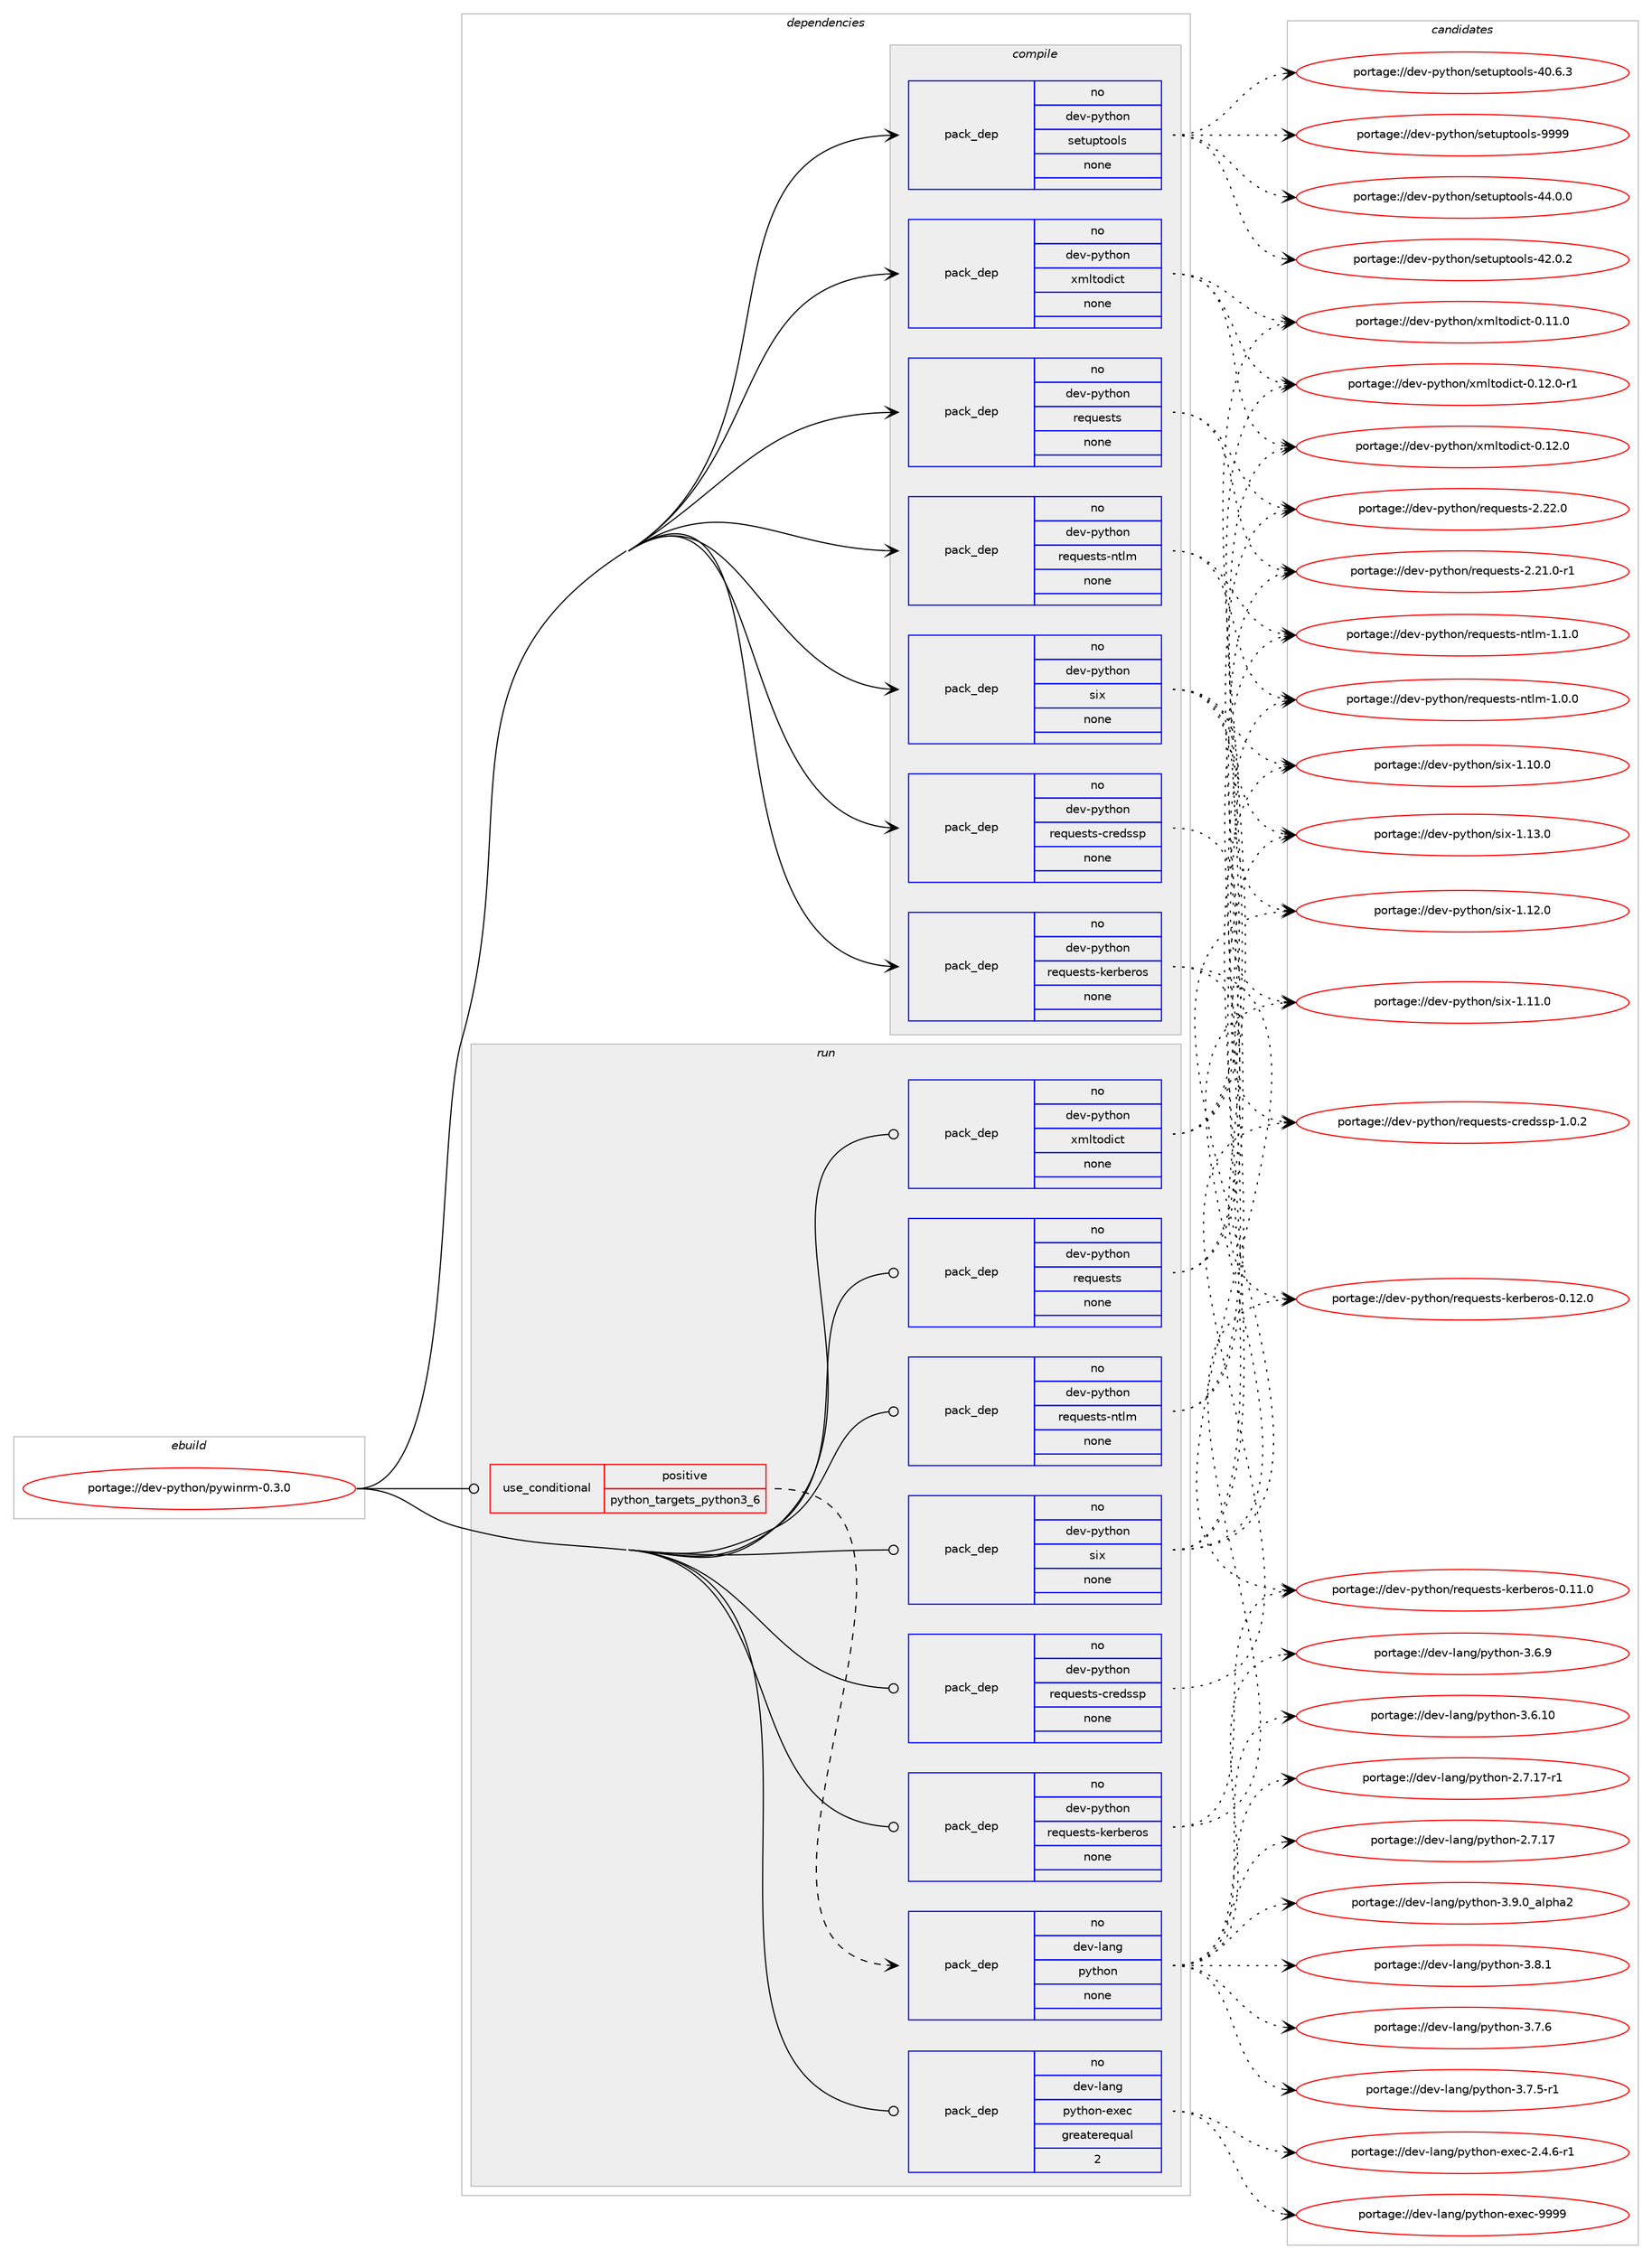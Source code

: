 digraph prolog {

# *************
# Graph options
# *************

newrank=true;
concentrate=true;
compound=true;
graph [rankdir=LR,fontname=Helvetica,fontsize=10,ranksep=1.5];#, ranksep=2.5, nodesep=0.2];
edge  [arrowhead=vee];
node  [fontname=Helvetica,fontsize=10];

# **********
# The ebuild
# **********

subgraph cluster_leftcol {
color=gray;
rank=same;
label=<<i>ebuild</i>>;
id [label="portage://dev-python/pywinrm-0.3.0", color=red, width=4, href="../dev-python/pywinrm-0.3.0.svg"];
}

# ****************
# The dependencies
# ****************

subgraph cluster_midcol {
color=gray;
label=<<i>dependencies</i>>;
subgraph cluster_compile {
fillcolor="#eeeeee";
style=filled;
label=<<i>compile</i>>;
subgraph pack317679 {
dependency429814 [label=<<TABLE BORDER="0" CELLBORDER="1" CELLSPACING="0" CELLPADDING="4" WIDTH="220"><TR><TD ROWSPAN="6" CELLPADDING="30">pack_dep</TD></TR><TR><TD WIDTH="110">no</TD></TR><TR><TD>dev-python</TD></TR><TR><TD>requests</TD></TR><TR><TD>none</TD></TR><TR><TD></TD></TR></TABLE>>, shape=none, color=blue];
}
id:e -> dependency429814:w [weight=20,style="solid",arrowhead="vee"];
subgraph pack317680 {
dependency429815 [label=<<TABLE BORDER="0" CELLBORDER="1" CELLSPACING="0" CELLPADDING="4" WIDTH="220"><TR><TD ROWSPAN="6" CELLPADDING="30">pack_dep</TD></TR><TR><TD WIDTH="110">no</TD></TR><TR><TD>dev-python</TD></TR><TR><TD>requests-credssp</TD></TR><TR><TD>none</TD></TR><TR><TD></TD></TR></TABLE>>, shape=none, color=blue];
}
id:e -> dependency429815:w [weight=20,style="solid",arrowhead="vee"];
subgraph pack317681 {
dependency429816 [label=<<TABLE BORDER="0" CELLBORDER="1" CELLSPACING="0" CELLPADDING="4" WIDTH="220"><TR><TD ROWSPAN="6" CELLPADDING="30">pack_dep</TD></TR><TR><TD WIDTH="110">no</TD></TR><TR><TD>dev-python</TD></TR><TR><TD>requests-kerberos</TD></TR><TR><TD>none</TD></TR><TR><TD></TD></TR></TABLE>>, shape=none, color=blue];
}
id:e -> dependency429816:w [weight=20,style="solid",arrowhead="vee"];
subgraph pack317682 {
dependency429817 [label=<<TABLE BORDER="0" CELLBORDER="1" CELLSPACING="0" CELLPADDING="4" WIDTH="220"><TR><TD ROWSPAN="6" CELLPADDING="30">pack_dep</TD></TR><TR><TD WIDTH="110">no</TD></TR><TR><TD>dev-python</TD></TR><TR><TD>requests-ntlm</TD></TR><TR><TD>none</TD></TR><TR><TD></TD></TR></TABLE>>, shape=none, color=blue];
}
id:e -> dependency429817:w [weight=20,style="solid",arrowhead="vee"];
subgraph pack317683 {
dependency429818 [label=<<TABLE BORDER="0" CELLBORDER="1" CELLSPACING="0" CELLPADDING="4" WIDTH="220"><TR><TD ROWSPAN="6" CELLPADDING="30">pack_dep</TD></TR><TR><TD WIDTH="110">no</TD></TR><TR><TD>dev-python</TD></TR><TR><TD>setuptools</TD></TR><TR><TD>none</TD></TR><TR><TD></TD></TR></TABLE>>, shape=none, color=blue];
}
id:e -> dependency429818:w [weight=20,style="solid",arrowhead="vee"];
subgraph pack317684 {
dependency429819 [label=<<TABLE BORDER="0" CELLBORDER="1" CELLSPACING="0" CELLPADDING="4" WIDTH="220"><TR><TD ROWSPAN="6" CELLPADDING="30">pack_dep</TD></TR><TR><TD WIDTH="110">no</TD></TR><TR><TD>dev-python</TD></TR><TR><TD>six</TD></TR><TR><TD>none</TD></TR><TR><TD></TD></TR></TABLE>>, shape=none, color=blue];
}
id:e -> dependency429819:w [weight=20,style="solid",arrowhead="vee"];
subgraph pack317685 {
dependency429820 [label=<<TABLE BORDER="0" CELLBORDER="1" CELLSPACING="0" CELLPADDING="4" WIDTH="220"><TR><TD ROWSPAN="6" CELLPADDING="30">pack_dep</TD></TR><TR><TD WIDTH="110">no</TD></TR><TR><TD>dev-python</TD></TR><TR><TD>xmltodict</TD></TR><TR><TD>none</TD></TR><TR><TD></TD></TR></TABLE>>, shape=none, color=blue];
}
id:e -> dependency429820:w [weight=20,style="solid",arrowhead="vee"];
}
subgraph cluster_compileandrun {
fillcolor="#eeeeee";
style=filled;
label=<<i>compile and run</i>>;
}
subgraph cluster_run {
fillcolor="#eeeeee";
style=filled;
label=<<i>run</i>>;
subgraph cond107234 {
dependency429821 [label=<<TABLE BORDER="0" CELLBORDER="1" CELLSPACING="0" CELLPADDING="4"><TR><TD ROWSPAN="3" CELLPADDING="10">use_conditional</TD></TR><TR><TD>positive</TD></TR><TR><TD>python_targets_python3_6</TD></TR></TABLE>>, shape=none, color=red];
subgraph pack317686 {
dependency429822 [label=<<TABLE BORDER="0" CELLBORDER="1" CELLSPACING="0" CELLPADDING="4" WIDTH="220"><TR><TD ROWSPAN="6" CELLPADDING="30">pack_dep</TD></TR><TR><TD WIDTH="110">no</TD></TR><TR><TD>dev-lang</TD></TR><TR><TD>python</TD></TR><TR><TD>none</TD></TR><TR><TD></TD></TR></TABLE>>, shape=none, color=blue];
}
dependency429821:e -> dependency429822:w [weight=20,style="dashed",arrowhead="vee"];
}
id:e -> dependency429821:w [weight=20,style="solid",arrowhead="odot"];
subgraph pack317687 {
dependency429823 [label=<<TABLE BORDER="0" CELLBORDER="1" CELLSPACING="0" CELLPADDING="4" WIDTH="220"><TR><TD ROWSPAN="6" CELLPADDING="30">pack_dep</TD></TR><TR><TD WIDTH="110">no</TD></TR><TR><TD>dev-lang</TD></TR><TR><TD>python-exec</TD></TR><TR><TD>greaterequal</TD></TR><TR><TD>2</TD></TR></TABLE>>, shape=none, color=blue];
}
id:e -> dependency429823:w [weight=20,style="solid",arrowhead="odot"];
subgraph pack317688 {
dependency429824 [label=<<TABLE BORDER="0" CELLBORDER="1" CELLSPACING="0" CELLPADDING="4" WIDTH="220"><TR><TD ROWSPAN="6" CELLPADDING="30">pack_dep</TD></TR><TR><TD WIDTH="110">no</TD></TR><TR><TD>dev-python</TD></TR><TR><TD>requests</TD></TR><TR><TD>none</TD></TR><TR><TD></TD></TR></TABLE>>, shape=none, color=blue];
}
id:e -> dependency429824:w [weight=20,style="solid",arrowhead="odot"];
subgraph pack317689 {
dependency429825 [label=<<TABLE BORDER="0" CELLBORDER="1" CELLSPACING="0" CELLPADDING="4" WIDTH="220"><TR><TD ROWSPAN="6" CELLPADDING="30">pack_dep</TD></TR><TR><TD WIDTH="110">no</TD></TR><TR><TD>dev-python</TD></TR><TR><TD>requests-credssp</TD></TR><TR><TD>none</TD></TR><TR><TD></TD></TR></TABLE>>, shape=none, color=blue];
}
id:e -> dependency429825:w [weight=20,style="solid",arrowhead="odot"];
subgraph pack317690 {
dependency429826 [label=<<TABLE BORDER="0" CELLBORDER="1" CELLSPACING="0" CELLPADDING="4" WIDTH="220"><TR><TD ROWSPAN="6" CELLPADDING="30">pack_dep</TD></TR><TR><TD WIDTH="110">no</TD></TR><TR><TD>dev-python</TD></TR><TR><TD>requests-kerberos</TD></TR><TR><TD>none</TD></TR><TR><TD></TD></TR></TABLE>>, shape=none, color=blue];
}
id:e -> dependency429826:w [weight=20,style="solid",arrowhead="odot"];
subgraph pack317691 {
dependency429827 [label=<<TABLE BORDER="0" CELLBORDER="1" CELLSPACING="0" CELLPADDING="4" WIDTH="220"><TR><TD ROWSPAN="6" CELLPADDING="30">pack_dep</TD></TR><TR><TD WIDTH="110">no</TD></TR><TR><TD>dev-python</TD></TR><TR><TD>requests-ntlm</TD></TR><TR><TD>none</TD></TR><TR><TD></TD></TR></TABLE>>, shape=none, color=blue];
}
id:e -> dependency429827:w [weight=20,style="solid",arrowhead="odot"];
subgraph pack317692 {
dependency429828 [label=<<TABLE BORDER="0" CELLBORDER="1" CELLSPACING="0" CELLPADDING="4" WIDTH="220"><TR><TD ROWSPAN="6" CELLPADDING="30">pack_dep</TD></TR><TR><TD WIDTH="110">no</TD></TR><TR><TD>dev-python</TD></TR><TR><TD>six</TD></TR><TR><TD>none</TD></TR><TR><TD></TD></TR></TABLE>>, shape=none, color=blue];
}
id:e -> dependency429828:w [weight=20,style="solid",arrowhead="odot"];
subgraph pack317693 {
dependency429829 [label=<<TABLE BORDER="0" CELLBORDER="1" CELLSPACING="0" CELLPADDING="4" WIDTH="220"><TR><TD ROWSPAN="6" CELLPADDING="30">pack_dep</TD></TR><TR><TD WIDTH="110">no</TD></TR><TR><TD>dev-python</TD></TR><TR><TD>xmltodict</TD></TR><TR><TD>none</TD></TR><TR><TD></TD></TR></TABLE>>, shape=none, color=blue];
}
id:e -> dependency429829:w [weight=20,style="solid",arrowhead="odot"];
}
}

# **************
# The candidates
# **************

subgraph cluster_choices {
rank=same;
color=gray;
label=<<i>candidates</i>>;

subgraph choice317679 {
color=black;
nodesep=1;
choice100101118451121211161041111104711410111311710111511611545504650504648 [label="portage://dev-python/requests-2.22.0", color=red, width=4,href="../dev-python/requests-2.22.0.svg"];
choice1001011184511212111610411111047114101113117101115116115455046504946484511449 [label="portage://dev-python/requests-2.21.0-r1", color=red, width=4,href="../dev-python/requests-2.21.0-r1.svg"];
dependency429814:e -> choice100101118451121211161041111104711410111311710111511611545504650504648:w [style=dotted,weight="100"];
dependency429814:e -> choice1001011184511212111610411111047114101113117101115116115455046504946484511449:w [style=dotted,weight="100"];
}
subgraph choice317680 {
color=black;
nodesep=1;
choice10010111845112121116104111110471141011131171011151161154599114101100115115112454946484650 [label="portage://dev-python/requests-credssp-1.0.2", color=red, width=4,href="../dev-python/requests-credssp-1.0.2.svg"];
dependency429815:e -> choice10010111845112121116104111110471141011131171011151161154599114101100115115112454946484650:w [style=dotted,weight="100"];
}
subgraph choice317681 {
color=black;
nodesep=1;
choice1001011184511212111610411111047114101113117101115116115451071011149810111411111545484649504648 [label="portage://dev-python/requests-kerberos-0.12.0", color=red, width=4,href="../dev-python/requests-kerberos-0.12.0.svg"];
choice1001011184511212111610411111047114101113117101115116115451071011149810111411111545484649494648 [label="portage://dev-python/requests-kerberos-0.11.0", color=red, width=4,href="../dev-python/requests-kerberos-0.11.0.svg"];
dependency429816:e -> choice1001011184511212111610411111047114101113117101115116115451071011149810111411111545484649504648:w [style=dotted,weight="100"];
dependency429816:e -> choice1001011184511212111610411111047114101113117101115116115451071011149810111411111545484649494648:w [style=dotted,weight="100"];
}
subgraph choice317682 {
color=black;
nodesep=1;
choice100101118451121211161041111104711410111311710111511611545110116108109454946494648 [label="portage://dev-python/requests-ntlm-1.1.0", color=red, width=4,href="../dev-python/requests-ntlm-1.1.0.svg"];
choice100101118451121211161041111104711410111311710111511611545110116108109454946484648 [label="portage://dev-python/requests-ntlm-1.0.0", color=red, width=4,href="../dev-python/requests-ntlm-1.0.0.svg"];
dependency429817:e -> choice100101118451121211161041111104711410111311710111511611545110116108109454946494648:w [style=dotted,weight="100"];
dependency429817:e -> choice100101118451121211161041111104711410111311710111511611545110116108109454946484648:w [style=dotted,weight="100"];
}
subgraph choice317683 {
color=black;
nodesep=1;
choice10010111845112121116104111110471151011161171121161111111081154557575757 [label="portage://dev-python/setuptools-9999", color=red, width=4,href="../dev-python/setuptools-9999.svg"];
choice100101118451121211161041111104711510111611711211611111110811545525246484648 [label="portage://dev-python/setuptools-44.0.0", color=red, width=4,href="../dev-python/setuptools-44.0.0.svg"];
choice100101118451121211161041111104711510111611711211611111110811545525046484650 [label="portage://dev-python/setuptools-42.0.2", color=red, width=4,href="../dev-python/setuptools-42.0.2.svg"];
choice100101118451121211161041111104711510111611711211611111110811545524846544651 [label="portage://dev-python/setuptools-40.6.3", color=red, width=4,href="../dev-python/setuptools-40.6.3.svg"];
dependency429818:e -> choice10010111845112121116104111110471151011161171121161111111081154557575757:w [style=dotted,weight="100"];
dependency429818:e -> choice100101118451121211161041111104711510111611711211611111110811545525246484648:w [style=dotted,weight="100"];
dependency429818:e -> choice100101118451121211161041111104711510111611711211611111110811545525046484650:w [style=dotted,weight="100"];
dependency429818:e -> choice100101118451121211161041111104711510111611711211611111110811545524846544651:w [style=dotted,weight="100"];
}
subgraph choice317684 {
color=black;
nodesep=1;
choice100101118451121211161041111104711510512045494649514648 [label="portage://dev-python/six-1.13.0", color=red, width=4,href="../dev-python/six-1.13.0.svg"];
choice100101118451121211161041111104711510512045494649504648 [label="portage://dev-python/six-1.12.0", color=red, width=4,href="../dev-python/six-1.12.0.svg"];
choice100101118451121211161041111104711510512045494649494648 [label="portage://dev-python/six-1.11.0", color=red, width=4,href="../dev-python/six-1.11.0.svg"];
choice100101118451121211161041111104711510512045494649484648 [label="portage://dev-python/six-1.10.0", color=red, width=4,href="../dev-python/six-1.10.0.svg"];
dependency429819:e -> choice100101118451121211161041111104711510512045494649514648:w [style=dotted,weight="100"];
dependency429819:e -> choice100101118451121211161041111104711510512045494649504648:w [style=dotted,weight="100"];
dependency429819:e -> choice100101118451121211161041111104711510512045494649494648:w [style=dotted,weight="100"];
dependency429819:e -> choice100101118451121211161041111104711510512045494649484648:w [style=dotted,weight="100"];
}
subgraph choice317685 {
color=black;
nodesep=1;
choice100101118451121211161041111104712010910811611110010599116454846495046484511449 [label="portage://dev-python/xmltodict-0.12.0-r1", color=red, width=4,href="../dev-python/xmltodict-0.12.0-r1.svg"];
choice10010111845112121116104111110471201091081161111001059911645484649504648 [label="portage://dev-python/xmltodict-0.12.0", color=red, width=4,href="../dev-python/xmltodict-0.12.0.svg"];
choice10010111845112121116104111110471201091081161111001059911645484649494648 [label="portage://dev-python/xmltodict-0.11.0", color=red, width=4,href="../dev-python/xmltodict-0.11.0.svg"];
dependency429820:e -> choice100101118451121211161041111104712010910811611110010599116454846495046484511449:w [style=dotted,weight="100"];
dependency429820:e -> choice10010111845112121116104111110471201091081161111001059911645484649504648:w [style=dotted,weight="100"];
dependency429820:e -> choice10010111845112121116104111110471201091081161111001059911645484649494648:w [style=dotted,weight="100"];
}
subgraph choice317686 {
color=black;
nodesep=1;
choice10010111845108971101034711212111610411111045514657464895971081121049750 [label="portage://dev-lang/python-3.9.0_alpha2", color=red, width=4,href="../dev-lang/python-3.9.0_alpha2.svg"];
choice100101118451089711010347112121116104111110455146564649 [label="portage://dev-lang/python-3.8.1", color=red, width=4,href="../dev-lang/python-3.8.1.svg"];
choice100101118451089711010347112121116104111110455146554654 [label="portage://dev-lang/python-3.7.6", color=red, width=4,href="../dev-lang/python-3.7.6.svg"];
choice1001011184510897110103471121211161041111104551465546534511449 [label="portage://dev-lang/python-3.7.5-r1", color=red, width=4,href="../dev-lang/python-3.7.5-r1.svg"];
choice100101118451089711010347112121116104111110455146544657 [label="portage://dev-lang/python-3.6.9", color=red, width=4,href="../dev-lang/python-3.6.9.svg"];
choice10010111845108971101034711212111610411111045514654464948 [label="portage://dev-lang/python-3.6.10", color=red, width=4,href="../dev-lang/python-3.6.10.svg"];
choice100101118451089711010347112121116104111110455046554649554511449 [label="portage://dev-lang/python-2.7.17-r1", color=red, width=4,href="../dev-lang/python-2.7.17-r1.svg"];
choice10010111845108971101034711212111610411111045504655464955 [label="portage://dev-lang/python-2.7.17", color=red, width=4,href="../dev-lang/python-2.7.17.svg"];
dependency429822:e -> choice10010111845108971101034711212111610411111045514657464895971081121049750:w [style=dotted,weight="100"];
dependency429822:e -> choice100101118451089711010347112121116104111110455146564649:w [style=dotted,weight="100"];
dependency429822:e -> choice100101118451089711010347112121116104111110455146554654:w [style=dotted,weight="100"];
dependency429822:e -> choice1001011184510897110103471121211161041111104551465546534511449:w [style=dotted,weight="100"];
dependency429822:e -> choice100101118451089711010347112121116104111110455146544657:w [style=dotted,weight="100"];
dependency429822:e -> choice10010111845108971101034711212111610411111045514654464948:w [style=dotted,weight="100"];
dependency429822:e -> choice100101118451089711010347112121116104111110455046554649554511449:w [style=dotted,weight="100"];
dependency429822:e -> choice10010111845108971101034711212111610411111045504655464955:w [style=dotted,weight="100"];
}
subgraph choice317687 {
color=black;
nodesep=1;
choice10010111845108971101034711212111610411111045101120101994557575757 [label="portage://dev-lang/python-exec-9999", color=red, width=4,href="../dev-lang/python-exec-9999.svg"];
choice10010111845108971101034711212111610411111045101120101994550465246544511449 [label="portage://dev-lang/python-exec-2.4.6-r1", color=red, width=4,href="../dev-lang/python-exec-2.4.6-r1.svg"];
dependency429823:e -> choice10010111845108971101034711212111610411111045101120101994557575757:w [style=dotted,weight="100"];
dependency429823:e -> choice10010111845108971101034711212111610411111045101120101994550465246544511449:w [style=dotted,weight="100"];
}
subgraph choice317688 {
color=black;
nodesep=1;
choice100101118451121211161041111104711410111311710111511611545504650504648 [label="portage://dev-python/requests-2.22.0", color=red, width=4,href="../dev-python/requests-2.22.0.svg"];
choice1001011184511212111610411111047114101113117101115116115455046504946484511449 [label="portage://dev-python/requests-2.21.0-r1", color=red, width=4,href="../dev-python/requests-2.21.0-r1.svg"];
dependency429824:e -> choice100101118451121211161041111104711410111311710111511611545504650504648:w [style=dotted,weight="100"];
dependency429824:e -> choice1001011184511212111610411111047114101113117101115116115455046504946484511449:w [style=dotted,weight="100"];
}
subgraph choice317689 {
color=black;
nodesep=1;
choice10010111845112121116104111110471141011131171011151161154599114101100115115112454946484650 [label="portage://dev-python/requests-credssp-1.0.2", color=red, width=4,href="../dev-python/requests-credssp-1.0.2.svg"];
dependency429825:e -> choice10010111845112121116104111110471141011131171011151161154599114101100115115112454946484650:w [style=dotted,weight="100"];
}
subgraph choice317690 {
color=black;
nodesep=1;
choice1001011184511212111610411111047114101113117101115116115451071011149810111411111545484649504648 [label="portage://dev-python/requests-kerberos-0.12.0", color=red, width=4,href="../dev-python/requests-kerberos-0.12.0.svg"];
choice1001011184511212111610411111047114101113117101115116115451071011149810111411111545484649494648 [label="portage://dev-python/requests-kerberos-0.11.0", color=red, width=4,href="../dev-python/requests-kerberos-0.11.0.svg"];
dependency429826:e -> choice1001011184511212111610411111047114101113117101115116115451071011149810111411111545484649504648:w [style=dotted,weight="100"];
dependency429826:e -> choice1001011184511212111610411111047114101113117101115116115451071011149810111411111545484649494648:w [style=dotted,weight="100"];
}
subgraph choice317691 {
color=black;
nodesep=1;
choice100101118451121211161041111104711410111311710111511611545110116108109454946494648 [label="portage://dev-python/requests-ntlm-1.1.0", color=red, width=4,href="../dev-python/requests-ntlm-1.1.0.svg"];
choice100101118451121211161041111104711410111311710111511611545110116108109454946484648 [label="portage://dev-python/requests-ntlm-1.0.0", color=red, width=4,href="../dev-python/requests-ntlm-1.0.0.svg"];
dependency429827:e -> choice100101118451121211161041111104711410111311710111511611545110116108109454946494648:w [style=dotted,weight="100"];
dependency429827:e -> choice100101118451121211161041111104711410111311710111511611545110116108109454946484648:w [style=dotted,weight="100"];
}
subgraph choice317692 {
color=black;
nodesep=1;
choice100101118451121211161041111104711510512045494649514648 [label="portage://dev-python/six-1.13.0", color=red, width=4,href="../dev-python/six-1.13.0.svg"];
choice100101118451121211161041111104711510512045494649504648 [label="portage://dev-python/six-1.12.0", color=red, width=4,href="../dev-python/six-1.12.0.svg"];
choice100101118451121211161041111104711510512045494649494648 [label="portage://dev-python/six-1.11.0", color=red, width=4,href="../dev-python/six-1.11.0.svg"];
choice100101118451121211161041111104711510512045494649484648 [label="portage://dev-python/six-1.10.0", color=red, width=4,href="../dev-python/six-1.10.0.svg"];
dependency429828:e -> choice100101118451121211161041111104711510512045494649514648:w [style=dotted,weight="100"];
dependency429828:e -> choice100101118451121211161041111104711510512045494649504648:w [style=dotted,weight="100"];
dependency429828:e -> choice100101118451121211161041111104711510512045494649494648:w [style=dotted,weight="100"];
dependency429828:e -> choice100101118451121211161041111104711510512045494649484648:w [style=dotted,weight="100"];
}
subgraph choice317693 {
color=black;
nodesep=1;
choice100101118451121211161041111104712010910811611110010599116454846495046484511449 [label="portage://dev-python/xmltodict-0.12.0-r1", color=red, width=4,href="../dev-python/xmltodict-0.12.0-r1.svg"];
choice10010111845112121116104111110471201091081161111001059911645484649504648 [label="portage://dev-python/xmltodict-0.12.0", color=red, width=4,href="../dev-python/xmltodict-0.12.0.svg"];
choice10010111845112121116104111110471201091081161111001059911645484649494648 [label="portage://dev-python/xmltodict-0.11.0", color=red, width=4,href="../dev-python/xmltodict-0.11.0.svg"];
dependency429829:e -> choice100101118451121211161041111104712010910811611110010599116454846495046484511449:w [style=dotted,weight="100"];
dependency429829:e -> choice10010111845112121116104111110471201091081161111001059911645484649504648:w [style=dotted,weight="100"];
dependency429829:e -> choice10010111845112121116104111110471201091081161111001059911645484649494648:w [style=dotted,weight="100"];
}
}

}

